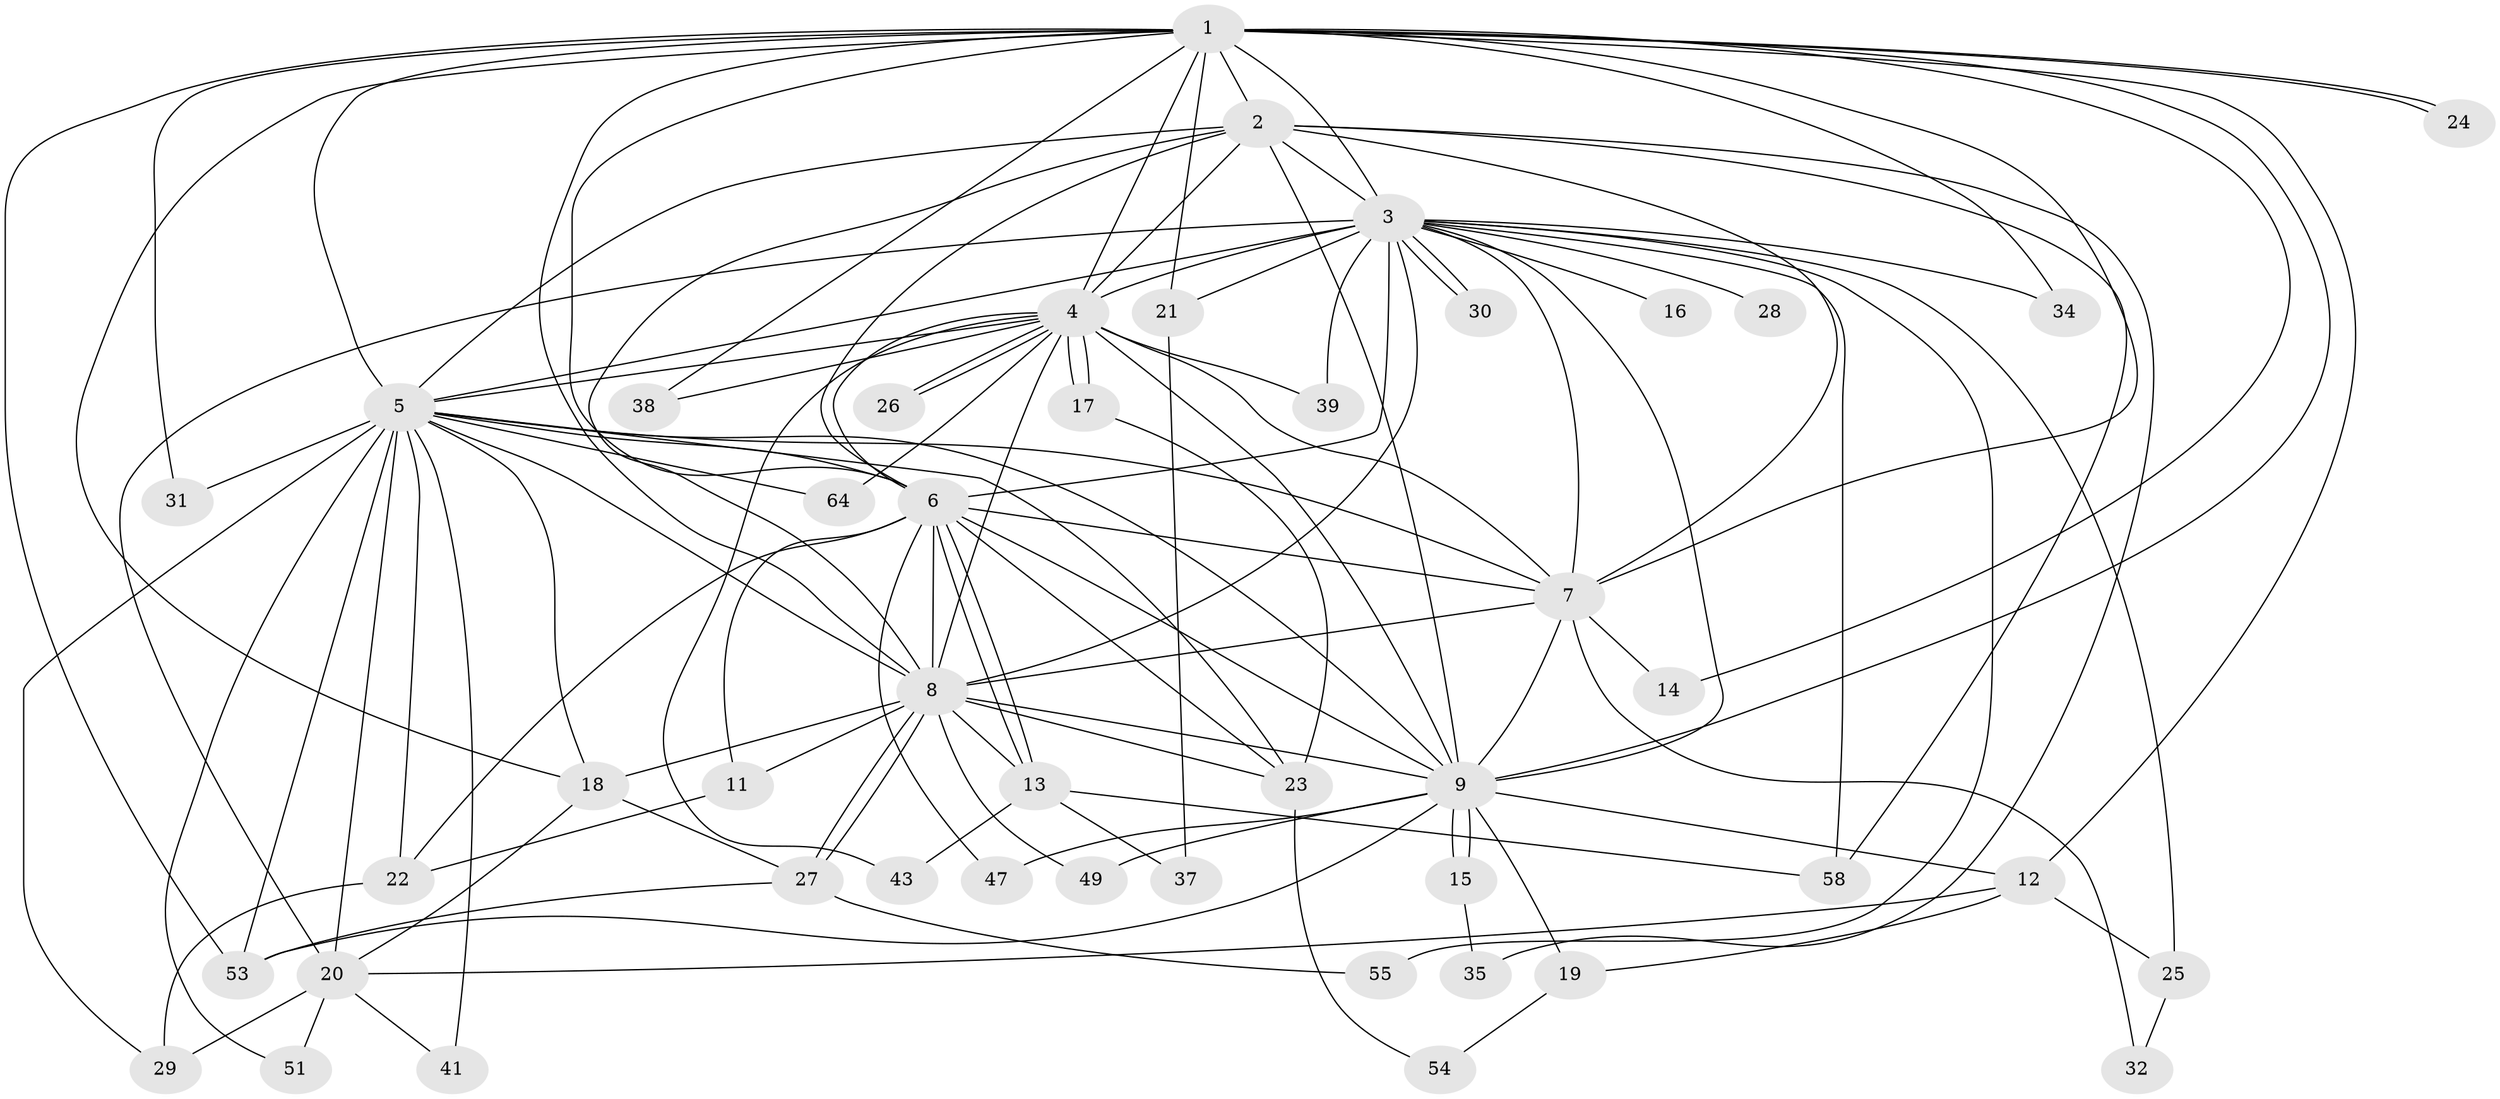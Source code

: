 // original degree distribution, {20: 0.029850746268656716, 11: 0.014925373134328358, 17: 0.04477611940298507, 19: 0.014925373134328358, 12: 0.014925373134328358, 18: 0.014925373134328358, 16: 0.014925373134328358, 3: 0.208955223880597, 5: 0.04477611940298507, 4: 0.07462686567164178, 2: 0.5074626865671642, 6: 0.014925373134328358}
// Generated by graph-tools (version 1.1) at 2025/17/03/04/25 18:17:31]
// undirected, 46 vertices, 120 edges
graph export_dot {
graph [start="1"]
  node [color=gray90,style=filled];
  1;
  2;
  3 [super="+10"];
  4;
  5;
  6 [super="+50+56+33"];
  7 [super="+40"];
  8;
  9 [super="+42"];
  11;
  12;
  13 [super="+36"];
  14;
  15;
  16;
  17;
  18 [super="+66+67+52"];
  19;
  20 [super="+45"];
  21;
  22 [super="+48"];
  23 [super="+44"];
  24;
  25;
  26;
  27;
  28;
  29;
  30;
  31;
  32;
  34;
  35;
  37;
  38;
  39;
  41;
  43;
  47;
  49;
  51;
  53 [super="+60"];
  54;
  55;
  58 [super="+59"];
  64;
  1 -- 2;
  1 -- 3 [weight=2];
  1 -- 4;
  1 -- 5;
  1 -- 6 [weight=2];
  1 -- 7;
  1 -- 8;
  1 -- 9;
  1 -- 12;
  1 -- 14;
  1 -- 21;
  1 -- 24;
  1 -- 24;
  1 -- 31;
  1 -- 34;
  1 -- 38;
  1 -- 53;
  1 -- 18;
  2 -- 3 [weight=2];
  2 -- 4;
  2 -- 5;
  2 -- 6;
  2 -- 7;
  2 -- 8;
  2 -- 9;
  2 -- 35;
  2 -- 58;
  3 -- 4 [weight=2];
  3 -- 5 [weight=2];
  3 -- 6 [weight=3];
  3 -- 7 [weight=2];
  3 -- 8 [weight=2];
  3 -- 9 [weight=2];
  3 -- 16 [weight=2];
  3 -- 21;
  3 -- 30;
  3 -- 30;
  3 -- 34;
  3 -- 39;
  3 -- 58;
  3 -- 20 [weight=2];
  3 -- 55;
  3 -- 25;
  3 -- 28;
  4 -- 5;
  4 -- 6;
  4 -- 7;
  4 -- 8;
  4 -- 9;
  4 -- 17;
  4 -- 17;
  4 -- 26;
  4 -- 26;
  4 -- 38;
  4 -- 39;
  4 -- 43;
  4 -- 64;
  5 -- 6;
  5 -- 7;
  5 -- 8;
  5 -- 9 [weight=2];
  5 -- 18;
  5 -- 22;
  5 -- 29;
  5 -- 31;
  5 -- 41;
  5 -- 51;
  5 -- 64;
  5 -- 53;
  5 -- 20;
  5 -- 23;
  6 -- 7 [weight=2];
  6 -- 8;
  6 -- 9;
  6 -- 11;
  6 -- 13;
  6 -- 13;
  6 -- 22 [weight=2];
  6 -- 23;
  6 -- 47;
  7 -- 8 [weight=2];
  7 -- 9;
  7 -- 14;
  7 -- 32;
  8 -- 9;
  8 -- 11;
  8 -- 18 [weight=2];
  8 -- 27;
  8 -- 27;
  8 -- 49;
  8 -- 13;
  8 -- 23;
  9 -- 12;
  9 -- 15;
  9 -- 15;
  9 -- 19;
  9 -- 47;
  9 -- 49;
  9 -- 53;
  11 -- 22;
  12 -- 19;
  12 -- 20;
  12 -- 25;
  13 -- 58;
  13 -- 37;
  13 -- 43;
  15 -- 35;
  17 -- 23;
  18 -- 27;
  18 -- 20;
  19 -- 54;
  20 -- 29;
  20 -- 41;
  20 -- 51;
  21 -- 37;
  22 -- 29;
  23 -- 54;
  25 -- 32;
  27 -- 55;
  27 -- 53;
}
